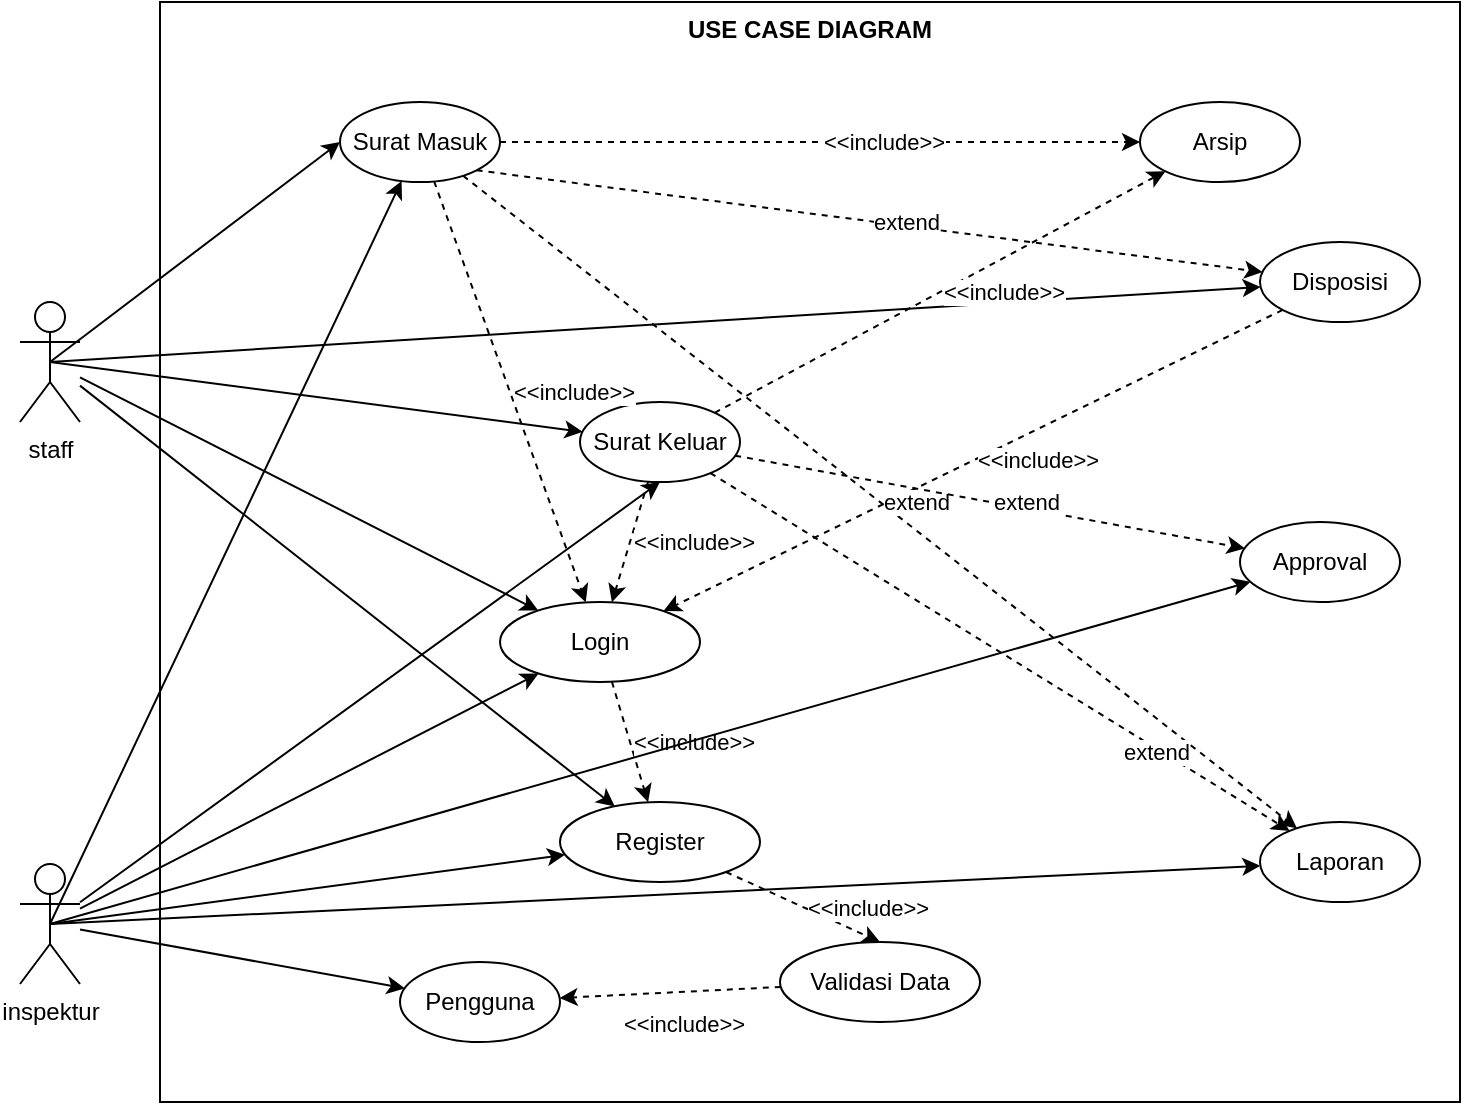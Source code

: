 <mxfile version="21.1.6" type="github">
  <diagram name="Page-1" id="hyMsCgIPcJeNSZvqZAOg">
    <mxGraphModel dx="1354" dy="745" grid="1" gridSize="10" guides="1" tooltips="1" connect="1" arrows="1" fold="1" page="1" pageScale="1" pageWidth="850" pageHeight="1100" math="0" shadow="0">
      <root>
        <mxCell id="0" />
        <mxCell id="1" parent="0" />
        <mxCell id="cplB73M7RJZwCSe0u48R-4" style="rounded=0;orthogonalLoop=1;jettySize=auto;html=1;exitX=0.5;exitY=0.5;exitDx=0;exitDy=0;exitPerimeter=0;entryX=0;entryY=0.5;entryDx=0;entryDy=0;" edge="1" parent="1" source="cplB73M7RJZwCSe0u48R-1" target="cplB73M7RJZwCSe0u48R-3">
          <mxGeometry relative="1" as="geometry" />
        </mxCell>
        <mxCell id="cplB73M7RJZwCSe0u48R-16" style="rounded=0;orthogonalLoop=1;jettySize=auto;html=1;" edge="1" parent="1" source="cplB73M7RJZwCSe0u48R-1" target="cplB73M7RJZwCSe0u48R-7">
          <mxGeometry relative="1" as="geometry" />
        </mxCell>
        <mxCell id="cplB73M7RJZwCSe0u48R-19" style="rounded=0;orthogonalLoop=1;jettySize=auto;html=1;" edge="1" parent="1" source="cplB73M7RJZwCSe0u48R-1" target="cplB73M7RJZwCSe0u48R-8">
          <mxGeometry relative="1" as="geometry" />
        </mxCell>
        <mxCell id="cplB73M7RJZwCSe0u48R-1" value="staff" style="shape=umlActor;verticalLabelPosition=bottom;verticalAlign=top;html=1;outlineConnect=0;" vertex="1" parent="1">
          <mxGeometry x="80" y="160" width="30" height="60" as="geometry" />
        </mxCell>
        <mxCell id="cplB73M7RJZwCSe0u48R-3" value="Surat Masuk" style="ellipse;whiteSpace=wrap;html=1;" vertex="1" parent="1">
          <mxGeometry x="240" y="60" width="80" height="40" as="geometry" />
        </mxCell>
        <mxCell id="cplB73M7RJZwCSe0u48R-17" style="rounded=0;orthogonalLoop=1;jettySize=auto;html=1;" edge="1" parent="1" source="cplB73M7RJZwCSe0u48R-5" target="cplB73M7RJZwCSe0u48R-7">
          <mxGeometry relative="1" as="geometry" />
        </mxCell>
        <mxCell id="cplB73M7RJZwCSe0u48R-5" value="inspektur" style="shape=umlActor;verticalLabelPosition=bottom;verticalAlign=top;html=1;outlineConnect=0;" vertex="1" parent="1">
          <mxGeometry x="80" y="441" width="30" height="60" as="geometry" />
        </mxCell>
        <mxCell id="cplB73M7RJZwCSe0u48R-7" value="Login" style="ellipse;whiteSpace=wrap;html=1;" vertex="1" parent="1">
          <mxGeometry x="320" y="310" width="100" height="40" as="geometry" />
        </mxCell>
        <mxCell id="cplB73M7RJZwCSe0u48R-8" value="Register" style="ellipse;whiteSpace=wrap;html=1;" vertex="1" parent="1">
          <mxGeometry x="350" y="410" width="100" height="40" as="geometry" />
        </mxCell>
        <mxCell id="cplB73M7RJZwCSe0u48R-9" value="Validasi Data" style="ellipse;whiteSpace=wrap;html=1;" vertex="1" parent="1">
          <mxGeometry x="460" y="480" width="100" height="40" as="geometry" />
        </mxCell>
        <mxCell id="cplB73M7RJZwCSe0u48R-14" value="&amp;lt;&amp;lt;include&amp;gt;&amp;gt;" style="endArrow=classic;html=1;rounded=0;dashed=1;align=left;" edge="1" parent="1" source="cplB73M7RJZwCSe0u48R-7" target="cplB73M7RJZwCSe0u48R-8">
          <mxGeometry width="50" height="50" relative="1" as="geometry">
            <mxPoint x="430" y="510" as="sourcePoint" />
            <mxPoint x="480" y="460" as="targetPoint" />
          </mxGeometry>
        </mxCell>
        <mxCell id="cplB73M7RJZwCSe0u48R-15" value="&amp;lt;&amp;lt;include&amp;gt;&amp;gt;" style="endArrow=classic;html=1;rounded=0;dashed=1;align=left;entryX=0.5;entryY=0;entryDx=0;entryDy=0;" edge="1" parent="1" source="cplB73M7RJZwCSe0u48R-8" target="cplB73M7RJZwCSe0u48R-9">
          <mxGeometry width="50" height="50" relative="1" as="geometry">
            <mxPoint x="340" y="511" as="sourcePoint" />
            <mxPoint x="340" y="550" as="targetPoint" />
          </mxGeometry>
        </mxCell>
        <mxCell id="cplB73M7RJZwCSe0u48R-20" style="rounded=0;orthogonalLoop=1;jettySize=auto;html=1;exitX=0.5;exitY=0.5;exitDx=0;exitDy=0;exitPerimeter=0;" edge="1" parent="1" source="cplB73M7RJZwCSe0u48R-5" target="cplB73M7RJZwCSe0u48R-8">
          <mxGeometry relative="1" as="geometry">
            <mxPoint x="180" y="760" as="sourcePoint" />
            <mxPoint x="322" y="510" as="targetPoint" />
          </mxGeometry>
        </mxCell>
        <mxCell id="cplB73M7RJZwCSe0u48R-23" value="Surat Keluar" style="ellipse;whiteSpace=wrap;html=1;" vertex="1" parent="1">
          <mxGeometry x="360" y="210" width="80" height="40" as="geometry" />
        </mxCell>
        <mxCell id="cplB73M7RJZwCSe0u48R-24" style="rounded=0;orthogonalLoop=1;jettySize=auto;html=1;exitX=0.5;exitY=0.5;exitDx=0;exitDy=0;exitPerimeter=0;" edge="1" parent="1" source="cplB73M7RJZwCSe0u48R-1" target="cplB73M7RJZwCSe0u48R-23">
          <mxGeometry relative="1" as="geometry">
            <mxPoint x="500" y="350" as="sourcePoint" />
            <mxPoint x="685" y="190" as="targetPoint" />
          </mxGeometry>
        </mxCell>
        <mxCell id="cplB73M7RJZwCSe0u48R-25" value="Disposisi" style="ellipse;whiteSpace=wrap;html=1;" vertex="1" parent="1">
          <mxGeometry x="700" y="130" width="80" height="40" as="geometry" />
        </mxCell>
        <mxCell id="cplB73M7RJZwCSe0u48R-26" value="Arsip" style="ellipse;whiteSpace=wrap;html=1;" vertex="1" parent="1">
          <mxGeometry x="640" y="60" width="80" height="40" as="geometry" />
        </mxCell>
        <mxCell id="cplB73M7RJZwCSe0u48R-27" style="rounded=0;orthogonalLoop=1;jettySize=auto;html=1;exitX=0.5;exitY=0.5;exitDx=0;exitDy=0;exitPerimeter=0;" edge="1" parent="1" source="cplB73M7RJZwCSe0u48R-1" target="cplB73M7RJZwCSe0u48R-25">
          <mxGeometry relative="1" as="geometry">
            <mxPoint x="510" y="242" as="sourcePoint" />
            <mxPoint x="689" y="200" as="targetPoint" />
          </mxGeometry>
        </mxCell>
        <mxCell id="cplB73M7RJZwCSe0u48R-28" value="&amp;lt;&amp;lt;include&amp;gt;&amp;gt;" style="endArrow=classic;html=1;rounded=0;dashed=1;align=left;" edge="1" parent="1" source="cplB73M7RJZwCSe0u48R-3" target="cplB73M7RJZwCSe0u48R-26">
          <mxGeometry width="50" height="50" relative="1" as="geometry">
            <mxPoint x="471" y="511" as="sourcePoint" />
            <mxPoint x="471" y="550" as="targetPoint" />
          </mxGeometry>
        </mxCell>
        <mxCell id="cplB73M7RJZwCSe0u48R-29" value="&amp;lt;&amp;lt;include&amp;gt;&amp;gt;" style="endArrow=classic;html=1;rounded=0;dashed=1;align=left;" edge="1" parent="1" source="cplB73M7RJZwCSe0u48R-23" target="cplB73M7RJZwCSe0u48R-26">
          <mxGeometry width="50" height="50" relative="1" as="geometry">
            <mxPoint x="375" y="154" as="sourcePoint" />
            <mxPoint x="515" y="194" as="targetPoint" />
          </mxGeometry>
        </mxCell>
        <mxCell id="cplB73M7RJZwCSe0u48R-30" value="&amp;lt;&amp;lt;include&amp;gt;&amp;gt;" style="endArrow=classic;html=1;rounded=0;dashed=1;align=left;" edge="1" parent="1" source="cplB73M7RJZwCSe0u48R-3" target="cplB73M7RJZwCSe0u48R-7">
          <mxGeometry width="50" height="50" relative="1" as="geometry">
            <mxPoint x="486" y="119" as="sourcePoint" />
            <mxPoint x="645" y="161" as="targetPoint" />
          </mxGeometry>
        </mxCell>
        <mxCell id="cplB73M7RJZwCSe0u48R-31" value="&amp;lt;&amp;lt;include&amp;gt;&amp;gt;" style="endArrow=classic;html=1;rounded=0;dashed=1;align=left;" edge="1" parent="1" source="cplB73M7RJZwCSe0u48R-23" target="cplB73M7RJZwCSe0u48R-7">
          <mxGeometry width="50" height="50" relative="1" as="geometry">
            <mxPoint x="445" y="90" as="sourcePoint" />
            <mxPoint x="345" y="471" as="targetPoint" />
          </mxGeometry>
        </mxCell>
        <mxCell id="cplB73M7RJZwCSe0u48R-33" value="&amp;lt;&amp;lt;include&amp;gt;&amp;gt;" style="endArrow=classic;html=1;rounded=0;dashed=1;align=left;" edge="1" parent="1" source="cplB73M7RJZwCSe0u48R-25" target="cplB73M7RJZwCSe0u48R-7">
          <mxGeometry width="50" height="50" relative="1" as="geometry">
            <mxPoint x="577" y="171" as="sourcePoint" />
            <mxPoint x="479" y="471" as="targetPoint" />
          </mxGeometry>
        </mxCell>
        <mxCell id="cplB73M7RJZwCSe0u48R-34" value="Pengguna" style="ellipse;whiteSpace=wrap;html=1;" vertex="1" parent="1">
          <mxGeometry x="270" y="490" width="80" height="40" as="geometry" />
        </mxCell>
        <mxCell id="cplB73M7RJZwCSe0u48R-35" value="Laporan" style="ellipse;whiteSpace=wrap;html=1;" vertex="1" parent="1">
          <mxGeometry x="700" y="420" width="80" height="40" as="geometry" />
        </mxCell>
        <mxCell id="cplB73M7RJZwCSe0u48R-36" value="Approval" style="ellipse;whiteSpace=wrap;html=1;" vertex="1" parent="1">
          <mxGeometry x="690" y="270" width="80" height="40" as="geometry" />
        </mxCell>
        <mxCell id="cplB73M7RJZwCSe0u48R-37" style="rounded=0;orthogonalLoop=1;jettySize=auto;html=1;exitX=0.5;exitY=0.5;exitDx=0;exitDy=0;exitPerimeter=0;" edge="1" parent="1" source="cplB73M7RJZwCSe0u48R-5" target="cplB73M7RJZwCSe0u48R-35">
          <mxGeometry relative="1" as="geometry">
            <mxPoint x="130" y="549" as="sourcePoint" />
            <mxPoint x="322" y="345" as="targetPoint" />
          </mxGeometry>
        </mxCell>
        <mxCell id="cplB73M7RJZwCSe0u48R-38" style="rounded=0;orthogonalLoop=1;jettySize=auto;html=1;" edge="1" parent="1" source="cplB73M7RJZwCSe0u48R-5" target="cplB73M7RJZwCSe0u48R-34">
          <mxGeometry relative="1" as="geometry">
            <mxPoint x="140" y="559" as="sourcePoint" />
            <mxPoint x="332" y="355" as="targetPoint" />
          </mxGeometry>
        </mxCell>
        <mxCell id="cplB73M7RJZwCSe0u48R-39" style="rounded=0;orthogonalLoop=1;jettySize=auto;html=1;entryX=0.5;entryY=1;entryDx=0;entryDy=0;" edge="1" parent="1" source="cplB73M7RJZwCSe0u48R-5" target="cplB73M7RJZwCSe0u48R-23">
          <mxGeometry relative="1" as="geometry">
            <mxPoint x="150" y="569" as="sourcePoint" />
            <mxPoint x="342" y="365" as="targetPoint" />
          </mxGeometry>
        </mxCell>
        <mxCell id="cplB73M7RJZwCSe0u48R-40" style="rounded=0;orthogonalLoop=1;jettySize=auto;html=1;exitX=0.5;exitY=0.5;exitDx=0;exitDy=0;exitPerimeter=0;" edge="1" parent="1" source="cplB73M7RJZwCSe0u48R-5" target="cplB73M7RJZwCSe0u48R-3">
          <mxGeometry relative="1" as="geometry">
            <mxPoint x="160" y="579" as="sourcePoint" />
            <mxPoint x="352" y="375" as="targetPoint" />
          </mxGeometry>
        </mxCell>
        <mxCell id="cplB73M7RJZwCSe0u48R-41" style="rounded=0;orthogonalLoop=1;jettySize=auto;html=1;exitX=0.5;exitY=0.5;exitDx=0;exitDy=0;exitPerimeter=0;" edge="1" parent="1" source="cplB73M7RJZwCSe0u48R-5" target="cplB73M7RJZwCSe0u48R-36">
          <mxGeometry relative="1" as="geometry">
            <mxPoint x="222" y="744" as="sourcePoint" />
            <mxPoint x="656" y="401" as="targetPoint" />
          </mxGeometry>
        </mxCell>
        <mxCell id="cplB73M7RJZwCSe0u48R-42" value="extend" style="endArrow=classic;html=1;rounded=0;dashed=1;align=left;" edge="1" parent="1" source="cplB73M7RJZwCSe0u48R-3" target="cplB73M7RJZwCSe0u48R-35">
          <mxGeometry width="50" height="50" relative="1" as="geometry">
            <mxPoint x="552" y="41" as="sourcePoint" />
            <mxPoint x="711" y="83" as="targetPoint" />
          </mxGeometry>
        </mxCell>
        <mxCell id="cplB73M7RJZwCSe0u48R-43" value="extend" style="endArrow=classic;html=1;rounded=0;dashed=1;align=left;" edge="1" parent="1" source="cplB73M7RJZwCSe0u48R-23" target="cplB73M7RJZwCSe0u48R-35">
          <mxGeometry x="0.457" y="-11" width="50" height="50" relative="1" as="geometry">
            <mxPoint x="508" y="88" as="sourcePoint" />
            <mxPoint x="742" y="322" as="targetPoint" />
            <mxPoint as="offset" />
          </mxGeometry>
        </mxCell>
        <mxCell id="cplB73M7RJZwCSe0u48R-44" value="extend" style="endArrow=classic;html=1;rounded=0;dashed=1;align=left;exitX=1;exitY=1;exitDx=0;exitDy=0;" edge="1" parent="1" source="cplB73M7RJZwCSe0u48R-3" target="cplB73M7RJZwCSe0u48R-25">
          <mxGeometry width="50" height="50" relative="1" as="geometry">
            <mxPoint x="397" y="101" as="sourcePoint" />
            <mxPoint x="693" y="260" as="targetPoint" />
          </mxGeometry>
        </mxCell>
        <mxCell id="cplB73M7RJZwCSe0u48R-45" value="extend" style="endArrow=classic;html=1;rounded=0;dashed=1;align=left;" edge="1" parent="1" source="cplB73M7RJZwCSe0u48R-23" target="cplB73M7RJZwCSe0u48R-36">
          <mxGeometry width="50" height="50" relative="1" as="geometry">
            <mxPoint x="328" y="64" as="sourcePoint" />
            <mxPoint x="716" y="189" as="targetPoint" />
          </mxGeometry>
        </mxCell>
        <mxCell id="cplB73M7RJZwCSe0u48R-46" value="&amp;lt;&amp;lt;include&amp;gt;&amp;gt;" style="endArrow=classic;html=1;rounded=0;dashed=1;align=left;" edge="1" parent="1" source="cplB73M7RJZwCSe0u48R-9" target="cplB73M7RJZwCSe0u48R-34">
          <mxGeometry x="0.466" y="14" width="50" height="50" relative="1" as="geometry">
            <mxPoint x="429" y="552" as="sourcePoint" />
            <mxPoint x="460" y="583" as="targetPoint" />
            <mxPoint as="offset" />
          </mxGeometry>
        </mxCell>
        <mxCell id="cplB73M7RJZwCSe0u48R-47" value="&lt;b&gt;USE CASE DIAGRAM&lt;br&gt;&lt;/b&gt;" style="whiteSpace=wrap;html=1;fillColor=none;verticalAlign=top;" vertex="1" parent="1">
          <mxGeometry x="150" y="10" width="650" height="550" as="geometry" />
        </mxCell>
      </root>
    </mxGraphModel>
  </diagram>
</mxfile>
